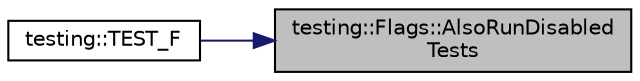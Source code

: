 digraph "testing::Flags::AlsoRunDisabledTests"
{
 // LATEX_PDF_SIZE
  bgcolor="transparent";
  edge [fontname="Helvetica",fontsize="10",labelfontname="Helvetica",labelfontsize="10"];
  node [fontname="Helvetica",fontsize="10",shape=record];
  rankdir="RL";
  Node1 [label="testing::Flags::AlsoRunDisabled\lTests",height=0.2,width=0.4,color="black", fillcolor="grey75", style="filled", fontcolor="black",tooltip=" "];
  Node1 -> Node2 [dir="back",color="midnightblue",fontsize="10",style="solid",fontname="Helvetica"];
  Node2 [label="testing::TEST_F",height=0.2,width=0.4,color="black",URL="$namespacetesting.html#a579ed858a912b7fd5ff7b68f3c0d9184",tooltip=" "];
}
